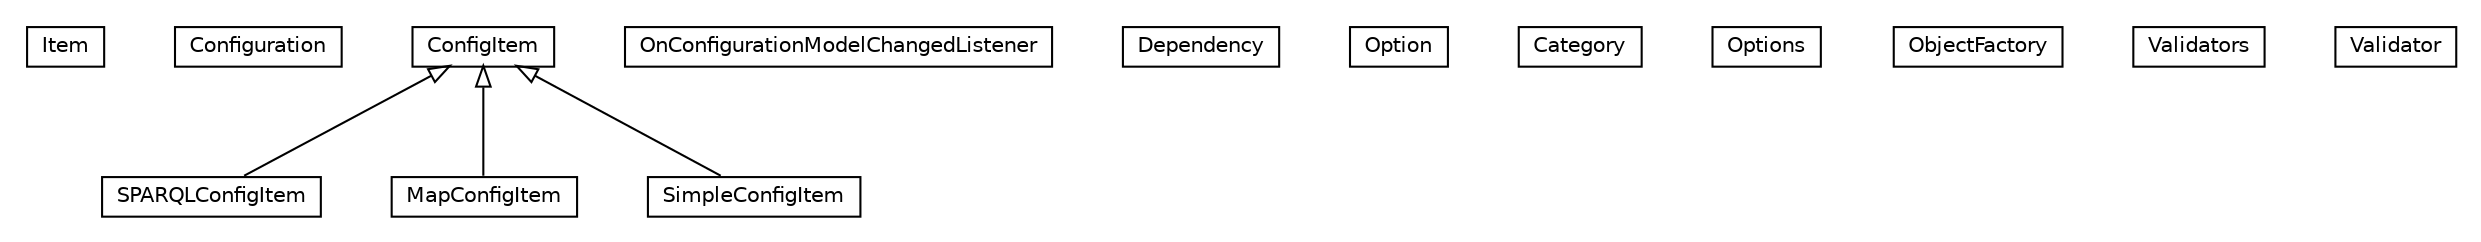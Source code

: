 #!/usr/local/bin/dot
#
# Class diagram 
# Generated by UMLGraph version R5_6-24-gf6e263 (http://www.umlgraph.org/)
#

digraph G {
	edge [fontname="Helvetica",fontsize=10,labelfontname="Helvetica",labelfontsize=10];
	node [fontname="Helvetica",fontsize=10,shape=plaintext];
	nodesep=0.25;
	ranksep=0.5;
	// org.universAAL.ucc.configuration.model.configurationdefinition.Item
	c1397120 [label=<<table title="org.universAAL.ucc.configuration.model.configurationdefinition.Item" border="0" cellborder="1" cellspacing="0" cellpadding="2" port="p" href="./Item.html">
		<tr><td><table border="0" cellspacing="0" cellpadding="1">
<tr><td align="center" balign="center"> Item </td></tr>
		</table></td></tr>
		</table>>, URL="./Item.html", fontname="Helvetica", fontcolor="black", fontsize=10.0];
	// org.universAAL.ucc.configuration.model.configurationdefinition.Configuration
	c1397121 [label=<<table title="org.universAAL.ucc.configuration.model.configurationdefinition.Configuration" border="0" cellborder="1" cellspacing="0" cellpadding="2" port="p" href="./Configuration.html">
		<tr><td><table border="0" cellspacing="0" cellpadding="1">
<tr><td align="center" balign="center"> Configuration </td></tr>
		</table></td></tr>
		</table>>, URL="./Configuration.html", fontname="Helvetica", fontcolor="black", fontsize=10.0];
	// org.universAAL.ucc.configuration.model.configurationdefinition.SPARQLConfigItem
	c1397122 [label=<<table title="org.universAAL.ucc.configuration.model.configurationdefinition.SPARQLConfigItem" border="0" cellborder="1" cellspacing="0" cellpadding="2" port="p" href="./SPARQLConfigItem.html">
		<tr><td><table border="0" cellspacing="0" cellpadding="1">
<tr><td align="center" balign="center"> SPARQLConfigItem </td></tr>
		</table></td></tr>
		</table>>, URL="./SPARQLConfigItem.html", fontname="Helvetica", fontcolor="black", fontsize=10.0];
	// org.universAAL.ucc.configuration.model.configurationdefinition.OnConfigurationModelChangedListener
	c1397123 [label=<<table title="org.universAAL.ucc.configuration.model.configurationdefinition.OnConfigurationModelChangedListener" border="0" cellborder="1" cellspacing="0" cellpadding="2" port="p" href="./OnConfigurationModelChangedListener.html">
		<tr><td><table border="0" cellspacing="0" cellpadding="1">
<tr><td align="center" balign="center"> OnConfigurationModelChangedListener </td></tr>
		</table></td></tr>
		</table>>, URL="./OnConfigurationModelChangedListener.html", fontname="Helvetica", fontcolor="black", fontsize=10.0];
	// org.universAAL.ucc.configuration.model.configurationdefinition.Dependency
	c1397124 [label=<<table title="org.universAAL.ucc.configuration.model.configurationdefinition.Dependency" border="0" cellborder="1" cellspacing="0" cellpadding="2" port="p" href="./Dependency.html">
		<tr><td><table border="0" cellspacing="0" cellpadding="1">
<tr><td align="center" balign="center"> Dependency </td></tr>
		</table></td></tr>
		</table>>, URL="./Dependency.html", fontname="Helvetica", fontcolor="black", fontsize=10.0];
	// org.universAAL.ucc.configuration.model.configurationdefinition.MapConfigItem
	c1397125 [label=<<table title="org.universAAL.ucc.configuration.model.configurationdefinition.MapConfigItem" border="0" cellborder="1" cellspacing="0" cellpadding="2" port="p" href="./MapConfigItem.html">
		<tr><td><table border="0" cellspacing="0" cellpadding="1">
<tr><td align="center" balign="center"> MapConfigItem </td></tr>
		</table></td></tr>
		</table>>, URL="./MapConfigItem.html", fontname="Helvetica", fontcolor="black", fontsize=10.0];
	// org.universAAL.ucc.configuration.model.configurationdefinition.SimpleConfigItem
	c1397126 [label=<<table title="org.universAAL.ucc.configuration.model.configurationdefinition.SimpleConfigItem" border="0" cellborder="1" cellspacing="0" cellpadding="2" port="p" href="./SimpleConfigItem.html">
		<tr><td><table border="0" cellspacing="0" cellpadding="1">
<tr><td align="center" balign="center"> SimpleConfigItem </td></tr>
		</table></td></tr>
		</table>>, URL="./SimpleConfigItem.html", fontname="Helvetica", fontcolor="black", fontsize=10.0];
	// org.universAAL.ucc.configuration.model.configurationdefinition.Option
	c1397127 [label=<<table title="org.universAAL.ucc.configuration.model.configurationdefinition.Option" border="0" cellborder="1" cellspacing="0" cellpadding="2" port="p" href="./Option.html">
		<tr><td><table border="0" cellspacing="0" cellpadding="1">
<tr><td align="center" balign="center"> Option </td></tr>
		</table></td></tr>
		</table>>, URL="./Option.html", fontname="Helvetica", fontcolor="black", fontsize=10.0];
	// org.universAAL.ucc.configuration.model.configurationdefinition.Category
	c1397128 [label=<<table title="org.universAAL.ucc.configuration.model.configurationdefinition.Category" border="0" cellborder="1" cellspacing="0" cellpadding="2" port="p" href="./Category.html">
		<tr><td><table border="0" cellspacing="0" cellpadding="1">
<tr><td align="center" balign="center"> Category </td></tr>
		</table></td></tr>
		</table>>, URL="./Category.html", fontname="Helvetica", fontcolor="black", fontsize=10.0];
	// org.universAAL.ucc.configuration.model.configurationdefinition.Options
	c1397129 [label=<<table title="org.universAAL.ucc.configuration.model.configurationdefinition.Options" border="0" cellborder="1" cellspacing="0" cellpadding="2" port="p" href="./Options.html">
		<tr><td><table border="0" cellspacing="0" cellpadding="1">
<tr><td align="center" balign="center"> Options </td></tr>
		</table></td></tr>
		</table>>, URL="./Options.html", fontname="Helvetica", fontcolor="black", fontsize=10.0];
	// org.universAAL.ucc.configuration.model.configurationdefinition.ConfigItem
	c1397130 [label=<<table title="org.universAAL.ucc.configuration.model.configurationdefinition.ConfigItem" border="0" cellborder="1" cellspacing="0" cellpadding="2" port="p" href="./ConfigItem.html">
		<tr><td><table border="0" cellspacing="0" cellpadding="1">
<tr><td align="center" balign="center"> ConfigItem </td></tr>
		</table></td></tr>
		</table>>, URL="./ConfigItem.html", fontname="Helvetica", fontcolor="black", fontsize=10.0];
	// org.universAAL.ucc.configuration.model.configurationdefinition.ObjectFactory
	c1397131 [label=<<table title="org.universAAL.ucc.configuration.model.configurationdefinition.ObjectFactory" border="0" cellborder="1" cellspacing="0" cellpadding="2" port="p" href="./ObjectFactory.html">
		<tr><td><table border="0" cellspacing="0" cellpadding="1">
<tr><td align="center" balign="center"> ObjectFactory </td></tr>
		</table></td></tr>
		</table>>, URL="./ObjectFactory.html", fontname="Helvetica", fontcolor="black", fontsize=10.0];
	// org.universAAL.ucc.configuration.model.configurationdefinition.Validators
	c1397132 [label=<<table title="org.universAAL.ucc.configuration.model.configurationdefinition.Validators" border="0" cellborder="1" cellspacing="0" cellpadding="2" port="p" href="./Validators.html">
		<tr><td><table border="0" cellspacing="0" cellpadding="1">
<tr><td align="center" balign="center"> Validators </td></tr>
		</table></td></tr>
		</table>>, URL="./Validators.html", fontname="Helvetica", fontcolor="black", fontsize=10.0];
	// org.universAAL.ucc.configuration.model.configurationdefinition.Validator
	c1397133 [label=<<table title="org.universAAL.ucc.configuration.model.configurationdefinition.Validator" border="0" cellborder="1" cellspacing="0" cellpadding="2" port="p" href="./Validator.html">
		<tr><td><table border="0" cellspacing="0" cellpadding="1">
<tr><td align="center" balign="center"> Validator </td></tr>
		</table></td></tr>
		</table>>, URL="./Validator.html", fontname="Helvetica", fontcolor="black", fontsize=10.0];
	//org.universAAL.ucc.configuration.model.configurationdefinition.SPARQLConfigItem extends org.universAAL.ucc.configuration.model.configurationdefinition.ConfigItem
	c1397130:p -> c1397122:p [dir=back,arrowtail=empty];
	//org.universAAL.ucc.configuration.model.configurationdefinition.MapConfigItem extends org.universAAL.ucc.configuration.model.configurationdefinition.ConfigItem
	c1397130:p -> c1397125:p [dir=back,arrowtail=empty];
	//org.universAAL.ucc.configuration.model.configurationdefinition.SimpleConfigItem extends org.universAAL.ucc.configuration.model.configurationdefinition.ConfigItem
	c1397130:p -> c1397126:p [dir=back,arrowtail=empty];
}

